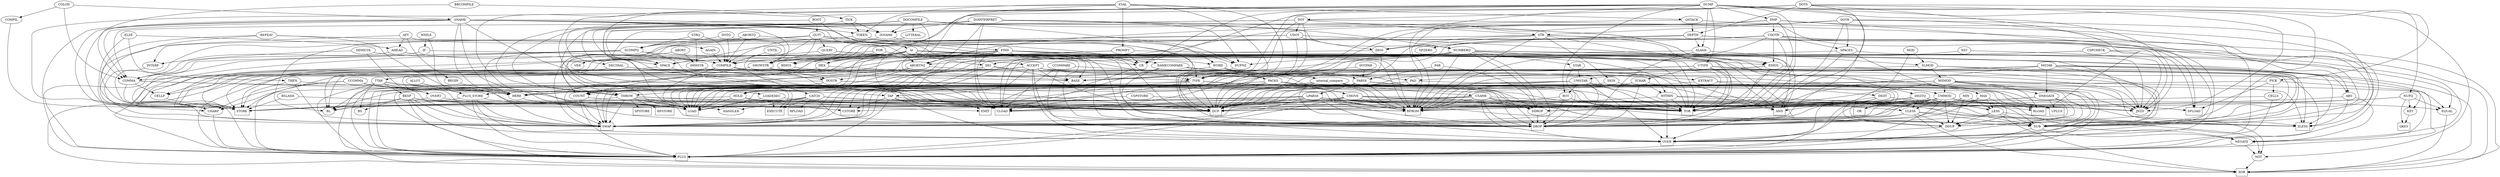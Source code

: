 strict digraph words {
"EXECUTE" [shape=box]
"STORE" [shape=box]
"CSTORE" [shape=box]
"LOAD" [shape=box]
"CLOAD" [shape=box]
"RFROM" [shape=box]
"TOR" [shape=box]
"RLOAD" [shape=box]
"SPLOAD" [shape=box]
"SPSTORE" [shape=box]
"RPLOAD" [shape=box]
"RPSTORE" [shape=box]
"DUP" [shape=box]
"OVER" [shape=box]
"SWAP" [shape=box]
"DROP" [shape=box]
"UPLUS" [shape=box]
"PLUS" [shape=box]
"XOR" [shape=box]
"AND" [shape=box]
"OR" [shape=box]
"ZLESS" [shape=box]
"EMIT" [shape=box]
"QKEY" [shape=box]
"TYPE" -> "CLOAD"
"UMSTAR" -> "DUP"
"SCOMPQ" -> "HERE"
"CATCH" -> "STORE"
"CSPCHECK" -> "SPLOAD"
"PLUS_STORE" -> "OVER"
"SCOMPQ" -> "PLUS"
"EXTRACT" -> "DIGIT"
"QSTACK" -> "DEPTH"
"HOLD" -> "LOAD"
"ACCEPT" -> "DROP"
"PROMPT" -> "SHOWSTR"
"THEN" -> "HERE"
"ROT" -> "RFROM"
"SEMICOL" -> "INTERP"
"ABS" -> "NEGATE"
"MAX" -> "DROP"
"DOTS" -> "TOR"
"DIGITQ" -> "LESS"
"BKSP" -> "SWAP"
"PROMPT" -> "CR"
"COMMA" -> "STORE"
"UMMOD" -> "PLUS"
"THEN" -> "STORE"
"AFT" -> "AHEAD"
"EDIGS" -> "LOAD"
"EVAL" -> "PROMPT"
"PACKS" -> "RFROM"
"DOTS" -> "DOT"
"DIG" -> "HOLD"
"THROW" -> "STORE"
"THEN" -> "SWAP"
"ULESS" -> "XOR"
"UTYPE" -> "DUP"
"NUMBERQ" -> "DUPNZ"
"CELLS" -> "PLUS"
"internal_compare" -> "DROP"
"SHOWSTR" -> "COUNT"
"DEPTH" -> "SPZERO"
"QUIT" -> "SHOWSTR"
"TICK" -> "TOKEN"
"COMPILE" -> "COMMA"
"EXTRACT" -> "UMMOD"
"TAP" -> "OVER"
"UMMOD" -> "TOR"
"UMMOD" -> "DDROP"
"ABORTNZ" -> "THROW"
"TCHAR" -> "WITHIN"
"SUB" -> "NEGATE"
"COMMA" -> "DUP"
"EVAL" -> "CLOAD"
"WORD" -> "HERE"
"internal_compare" -> "DUP"
"DOINTERPRET" -> "CLOAD"
"DNEGATE" -> "RFROM"
"COUNT" -> "CLOAD"
"AGAIN" -> "COMPILE"
"CSAME" -> "SUB"
"DOINTERPRET" -> "THROW"
"SNAME" -> "DROP"
"WITHIN" -> "RFROM"
"NAMECOMPARE" -> "OVER"
"NUMBERQ" -> "DIGITQ"
"NUFQ" -> "KEY"
"CSAME" -> "CHARP"
"SNAME" -> "LOAD"
"UMSTAR" -> "RFROM"
"WHILE" -> "IF"
"DNEGATE" -> "UPLUS"
"MSMOD" -> "DUP"
"TTAP" -> "SWAP"
"EVAL" -> "DUP"
"LPARSE" -> "DROP"
"STR" -> "TOR"
"HOLD" -> "SUB"
"QUIT" -> "COUNT"
"TYPE" -> "DROP"
"PARSE" -> "PLUS"
"MOD" -> "SLMOD"
"DNEGATE" -> "TOR"
"CSPSTORE" -> "SPLOAD"
"SLASH" -> "SWAP"
"CSAME" -> "JNZD"
"NUMBERQ" -> "STAR"
"SNAME" -> "DUP"
"DUMP" -> "TOR"
"STR" -> "ABS"
"LESS" -> "ZLESS"
"WHILE" -> "SWAP"
"LITTERAL" -> "COMPILE"
"FIND" -> "SWAP"
"STAR" -> "DROP"
"IF" -> "COMMA"
"AHEAD" -> "COMMA"
"THROW" -> "RPSTORE"
"DMP" -> "DUP"
"DOTPAR" -> "TYPE"
"HERE" -> "LOAD"
"UTYPE" -> "EMIT"
"ABORTQ" -> "SCOMPQ"
"ULESS" -> "DDUP"
"SLMOD" -> "OVER"
"internal_compare" -> "CHARP"
"DUMP" -> "DDUP"
"UDOT" -> "DIGS"
"UDOT" -> "SPACE"
"HOLD" -> "STORE"
"ISNAME" -> "LOAD"
"SNAME" -> "STORE"
"EDIGS" -> "DROP"
"UDOTR" -> "BDIGS"
"AFT" -> "SWAP"
"MSMOD" -> "RFROM"
"STR" -> "BDIGS"
"NEGATE" -> "PLUS"
"REPEAT" -> "STORE"
"NUFQ" -> "DUP"
"LPARSE" -> "BL"
"DOCOMPILE" -> "DUPNZ"
"SPACES" -> "JNZD"
"NEGATE" -> "NOT"
"SNAME" -> "COMMA"
"STR" -> "RFROM"
"MSTAR" -> "DNEGATE"
"MIN" -> "DDUP"
"SPACES" -> "MAX"
"DOCOMPILE" -> "LITTERAL"
"ROT" -> "TOR"
"LPARSE" -> "TOR"
"ABS" -> "ZLESS"
"CSPCHECK" -> "LOAD"
"CSPCHECK" -> "XOR"
"DEPTH" -> "SPLOAD"
"PACKS" -> "DUP"
"MIN" -> "SWAP"
"DOTR" -> "TOR"
"SPACE" -> "EMIT"
"ALLOT" -> "PLUS_STORE"
"DIGITQ" -> "DUP"
"LESS" -> "DDUP"
"DECIMAL" -> "STORE"
"LPARSE" -> "STORE"
"QUIT" -> "CATCH"
"SHOWSTR" -> "TYPE"
"BOOT" -> "DECIMAL"
"CATCH" -> "RPLOAD"
"FIND" -> "CELLP"
"CMOVE" -> "CLOAD"
"MSTAR" -> "DDUP"
"LPARSE" -> "CLOAD"
"ACCEPT" -> "TAP"
"DUMP" -> "UTYPE"
"ACCEPT" -> "BL"
"DOTR" -> "RFROM"
"COMPILE" -> "LOAD"
"ACCEPT" -> "TTAP"
"CATCH" -> "HANDLER"
"LPARSE" -> "SUB"
"ABS" -> "DUP"
"LPARSE" -> "JNZD"
"DIGITQ" -> "RFROM"
"QUERY" -> "ACCEPT"
"PICK" -> "LOAD"
"CMOVE" -> "DUP"
"DOCOMPILE" -> "EXECUTE"
"DOTS" -> "CR"
"BKSP" -> "BL"
"BEGIN" -> "HERE"
"CCOMMA" -> "CSTORE"
"BOOT" -> "hi"
"NUFQ" -> "EQUAL"
"COMPILE" -> "DUP"
"DMP" -> "UDOTR"
"PACKS" -> "CSTORE"
"CELLP" -> "PLUS"
"EDIGS" -> "OVER"
"WORD" -> "PARSE"
"hi" -> "TOR"
"DOTS" -> "PICK"
"SCOMPQ" -> "WORD"
"DIGIT" -> "OVER"
"SLMOD" -> "MSMOD"
"DOCOMPILE" -> "NUMBERQ"
"NUMBERQ" -> "OVER"
"LPARSE" -> "DUP"
"MSMOD" -> "SWAP"
"DOSTR" -> "PLUS"
"DIGS" -> "DUP"
"ACCEPT" -> "KEY"
"UMMOD" -> "ULESS"
"hi" -> "STORE"
"SLASH" -> "DROP"
"DOT" -> "SPACE"
"QUIT" -> "DUPNZ"
"NXT" -> "COMPILE"
"DIGS" -> "DIG"
"QUERY" -> "STORE"
"UMMOD" -> "SWAP"
"PACKS" -> "TOR"
"STR" -> "DIGS"
"WITHIN" -> "ULESS"
"DOT" -> "TYPE"
"UMMOD" -> "JNZD"
"DOCOMPILE" -> "COMMA"
"internal_compare" -> "TOR"
"DOTR" -> "SUB"
"FIND" -> "TOR"
"SIGN" -> "ZLESS"
"ELSE" -> "THEN"
"COUNT" -> "PLUS"
"LPARSE" -> "PLUS"
"THROW" -> "HANDLER"
"TTAP" -> "BL"
"BKSP" -> "SUB"
"COMMA" -> "CELLP"
"BOOT" -> "QUIT"
"EXTRACT" -> "SWAP"
"STAR" -> "UMSTAR"
"internal_compare" -> "COUNT"
"DIG" -> "EXTRACT"
"ABORTNZ" -> "DOSTR"
"DOTS" -> "DEPTH"
"CATCH" -> "EXECUTE"
"hi" -> "SHOWSTR"
"UTYPE" -> "TCHAR"
"CATCH" -> "SPLOAD"
"NUMBERQ" -> "DUP"
"NUMBERQ" -> "DROP"
"DMP" -> "JNZD"
"DMP" -> "OVER"
"DMP" -> "TOR"
"CMOVE" -> "RLOAD"
"MSMOD" -> "NEGATE"
"DUMP" -> "DMP"
"LPARSE" -> "LOAD"
"TYPE" -> "TOR"
"MAX" -> "LESS"
"EDIGS" -> "PAD"
"UDOTR" -> "TYPE"
"UMSTAR" -> "TOR"
"UDOTR" -> "OVER"
"PROMPT" -> "EQUAL"
"BKSP" -> "BS"
"NUMBERQ" -> "PLUS"
"EVAL" -> "LOADEXEC"
"PLUS_STORE" -> "LOAD"
"QUIT" -> "TYPE"
"FOR" -> "COMPILE"
"DIGITQ" -> "OVER"
"TTAP" -> "BKSP"
"TOKEN" -> "WORD"
"NUMBERQ" -> "RFROM"
"BRCOMPILE" -> "TICK"
"DUMP" -> "RFROM"
"DOTS" -> "SHOWSTR"
"CSAME" -> "DROP"
"IF" -> "COMPILE"
"internal_compare" -> "SUB"
"THROW" -> "DROP"
"DOSTR" -> "COUNT"
"DOTQ" -> "SHOWSTR"
"UDOT" -> "EDIGS"
"FIND" -> "PLUS"
"FIND" -> "RFROM"
"FIND" -> "DDUP"
"CSAME" -> "RFROM"
"LPARSE" -> "NOT"
"DOT" -> "UDOT"
"NUMBERQ" -> "EQUAL"
"PLUS_STORE" -> "SWAP"
"CSPSTORE" -> "STORE"
"DOT" -> "XOR"
"NUMBERQ" -> "TOR"
"WORD" -> "PACKS"
"ELSE" -> "AHEAD"
"WITHIN" -> "SUB"
"PLUS_STORE" -> "STORE"
"NUMBERQ" -> "LOAD"
"ABORTQ" -> "ABORTNZ"
"SNAME" -> "PLUS"
"MSTAR" -> "TOR"
"CMOVE" -> "DDROP"
"SIGN" -> "HOLD"
"STR" -> "DUP"
"DOTQ" -> "SCOMPQ"
"COMPILE" -> "RFROM"
"CSAME" -> "CLOAD"
"UNTIL" -> "COMPILE"
"UDOT" -> "TYPE"
"TICK" -> "ISNAME"
"KEY" -> "QKEY"
"UDOTR" -> "EDIGS"
"UTYPE" -> "JNZD"
"UDOTR" -> "SPACES"
"CCOMMA" -> "CHARP"
"PACKS" -> "PLUS"
"NUMBERQ" -> "COUNT"
"TYPE" -> "EMIT"
"ABORT" -> "THROW"
"TYPE" -> "JNZD"
"hi" -> "BDIGS"
"DOT" -> "LOAD"
"PARSE" -> "SUB"
"DOSTR" -> "TOR"
"DUMP" -> "JNZD"
"hi" -> "HEX"
"ULESS" -> "ZLESS"
"CHARP" -> "PLUS"
"DOCOMPILE" -> "ISNAME"
"STRQ" -> "IMMSTR"
"UTYPE" -> "TOR"
"NUMBERQ" -> "CLOAD"
"DOCOMPILE" -> "AND"
"SLASH" -> "SLMOD"
"PROMPT" -> "LOAD"
"DOSTR" -> "RFROM"
"DUMP" -> "ROT"
"DIGIT" -> "PLUS"
"UMSTAR" -> "JNZD"
"NAMECOMPARE" -> "CLOAD"
"PARSE" -> "TOR"
"DNEGATE" -> "NOT"
"UDOTR" -> "RFROM"
"DUMP" -> "HEX"
"UMMOD" -> "OR"
"CMOVE" -> "PLUS"
"TCHAR" -> "BL"
"UMMOD" -> "UPLUS"
"DOTS" -> "JNZD"
"PARSE" -> "LOAD"
"MSMOD" -> "TOR"
"MSMOD" -> "ZLESS"
"QUIT" -> "STORE"
"SCOMPQ" -> "CLOAD"
"CMOVE" -> "TOR"
"PICK" -> "SPLOAD"
"DUMP" -> "LOAD"
"PARSE" -> "LPARSE"
"SUB" -> "PLUS"
"CATCH" -> "DROP"
"DEPTH" -> "SWAP"
"UMMOD" -> "DDUP"
"MSTAR" -> "ABS"
"COMPILE" -> "CELLP"
"CSAME" -> "TOR"
"ACCEPT" -> "WITHIN"
"SNAME" -> "CLOAD"
"PAR" -> "PARSE"
"SEMICOL" -> "OVERT"
"MSMOD" -> "RLOAD"
"SNAME" -> "HERE"
"MSTAR" -> "UMSTAR"
"TCHAR" -> "DROP"
"BKSP" -> "EMIT"
"BKSP" -> "OVER"
"PICK" -> "PLUS"
"DOINTERPRET" -> "DUPNZ"
"QUERY" -> "DROP"
"CCOMMA" -> "HERE"
"UDOTR" -> "DIGS"
"QUIT" -> "QUERY"
"TTAP" -> "XOR"
"PLUS_STORE" -> "PLUS"
"TAP" -> "DUP"
"COMPIL" -> "STORE"
"LPARSE" -> "OVER"
"hi" -> "CR"
"LOADEXEC" -> "EXECUTE"
"PARSE" -> "PLUS_STORE"
"SHOWSTR" -> "DOSTR"
"DUMP" -> "BASE"
"SNAME" -> "SHOWSTR"
"CMOVE" -> "CSTORE"
"CCOMPARE" -> "internal_compare"
"BKSP" -> "XOR"
"DOINTERPRET" -> "ISNAME"
"REPEAT" -> "HERE"
"DEPTH" -> "SLASH"
"DOSTR" -> "SWAP"
"NUFQ" -> "DDROP"
"COUNT" -> "SWAP"
"BKSP" -> "TOR"
"TTAP" -> "DUP"
"ULESS" -> "DROP"
"DUMP" -> "NOT"
"CCOMMA" -> "DUP"
"UMMOD" -> "NEGATE"
"DEPTH" -> "SUB"
"STRQ" -> "SCOMPQ"
"DECIMAL" -> "BASE"
"SEMICOL" -> "COMPILE"
"NUMBERQ" -> "SWAP"
"ELSE" -> "SWAP"
"FOR" -> "HERE"
"CSAME" -> "DUP"
"hi" -> "DIG"
"ACCEPT" -> "DUP"
"INTERP" -> "STORE"
"COMPILE" -> "TOR"
"MOD" -> "DROP"
"PICK" -> "CELLS"
"BDIGS" -> "PAD"
"DDROP" -> "DROP"
"CMOVE" -> "RFROM"
"MSTAR" -> "RFROM"
"COLON" -> "SNAME"
"OVERT" -> "STORE"
"BDIGS" -> "STORE"
"DDUP" -> "OVER"
"AFT" -> "BEGIN"
"DOSTR" -> "RLOAD"
"ACCEPT" -> "OVER"
"DUMP" -> "SLASH"
"CSAME" -> "DDROP"
"DOT" -> "BASE"
"UMSTAR" -> "OVER"
"COLON" -> "COMPIL"
"TTAP" -> "DROP"
"hi" -> "TYPE"
"PARSE" -> "RFROM"
"LPARSE" -> "RFROM"
"UMSTAR" -> "ROT"
"PACKS" -> "SWAP"
"DOINTERPRET" -> "ABORTNZ"
"hi" -> "VER"
"TTAP" -> "TAP"
"DOTPAR" -> "PARSE"
"ACCEPT" -> "XOR"
"NUMBERQ" -> "BASE"
"CATCH" -> "RFROM"
"LESS" -> "DROP"
"NUFQ" -> "QKEY"
"EQUAL" -> "XOR"
"PAD" -> "HERE"
"ACCEPT" -> "DDUP"
"QSTACK" -> "ABORTNZ"
"DUMP" -> "CR"
"DUMP" -> "SPACE"
"MSTAR" -> "XOR"
"NUMBERQ" -> "HEX"
"UMMOD" -> "RFROM"
"BSLASH" -> "STORE"
"DOINTERPRET" -> "AND"
"ABORTQ" -> "COMPILE"
"DIGITQ" -> "TOR"
"MSMOD" -> "DNEGATE"
"DOT" -> "STR"
"UMMOD" -> "DUP"
"DIGITQ" -> "SUB"
"SLMOD" -> "ZLESS"
"FOR" -> "TOR"
"DOCOMPILE" -> "CLOAD"
"NOT" -> "XOR"
"COLON" -> "COMMA"
"PACKS" -> "CMOVE"
"SNAME" -> "CHARP"
"UMSTAR" -> "DROP"
"TAP" -> "CSTORE"
"IMMSTR" -> "DOSTR"
"LPARSE" -> "SWAP"
"AHEAD" -> "COMPILE"
"DOTR" -> "OVER"
"PAD" -> "PLUS"
"LOADEXEC" -> "LOAD"
"BKSP" -> "RFROM"
"FIND" -> "CLOAD"
"HOLD" -> "CSTORE"
"DIGITQ" -> "OR"
"THROW" -> "TOR"
"TOKEN" -> "BL"
"internal_compare" -> "SWAP"
"FIND" -> "LOAD"
"hi" -> "BASE"
"CATCH" -> "TOR"
"DUMP" -> "DROP"
"FIND" -> "AND"
"OVERT" -> "LOAD"
"DMP" -> "SPACE"
"BSLASH" -> "LOAD"
"STR" -> "SIGN"
"MSMOD" -> "PLUS"
"CCOMPARE" -> "CLOAD"
"NUMBERQ" -> "NEGATE"
"DOTR" -> "TYPE"
"NUMBERQ" -> "DDROP"
"DOTR" -> "STR"
"EDIGS" -> "SUB"
"hi" -> "LOAD"
"HOLD" -> "DUP"
"SPACES" -> "TOR"
"CSPCHECK" -> "ABORTNZ"
"DIGIT" -> "LESS"
"ROT" -> "SWAP"
"UMMOD" -> "DROP"
"TICK" -> "THROW"
"NAMECOMPARE" -> "internal_compare"
"ABORTNZ" -> "DROP"
"NUMBERQ" -> "JNZD"
"SPACES" -> "SPACE"
"internal_compare" -> "DDROP"
"EVAL" -> "QSTACK"
"DOTS" -> "RLOAD"
"THROW" -> "SWAP"
"UDOTR" -> "TOR"
"DMP" -> "CLOAD"
"ISNAME" -> "FIND"
"NXT" -> "JNZD"
"EVAL" -> "DROP"
"MSMOD" -> "UMMOD"
"LOADEXEC" -> "DUP"
"MAX" -> "SWAP"
"QSTACK" -> "ZLESS"
"DIG" -> "LOAD"
"MSTAR" -> "SWAP"
"WITHIN" -> "OVER"
"DOTR" -> "SPACES"
"TAP" -> "EMIT"
"PACKS" -> "DDUP"
"DOTQ" -> "COMPILE"
"FIND" -> "CHARP"
"CCOMPARE" -> "OVER"
"THROW" -> "LOAD"
"NUMBERQ" -> "SUB"
"UMMOD" -> "RLOAD"
"DIGITQ" -> "ULESS"
"ABORT" -> "IMMSTR"
"DNEGATE" -> "PLUS"
"COUNT" -> "DUP"
"MIN" -> "DROP"
"DMP" -> "PLUS"
"UTYPE" -> "PLUS"
"ULESS" -> "SWAP"
"NAMECOMPARE" -> "AND"
"WITHIN" -> "TOR"
"CMOVE" -> "JNZD"
"TCHAR" -> "AND"
"DOINTERPRET" -> "NUMBERQ"
"QUIT" -> "CR"
"ULESS" -> "SUB"
"LPARSE" -> "ZLESS"
"REPEAT" -> "SWAP"
"DOCOMPILE" -> "THROW"
"QUIT" -> "INTERP"
"TAP" -> "PLUS"
"hi" -> "RFROM"
"FIND" -> "NAMECOMPARE"
"DUPNZ" -> "DUP"
"THROW" -> "RFROM"
"internal_compare" -> "RFROM"
"FIND" -> "DUP"
"DUMP" -> "NUFQ"
"LESS" -> "XOR"
"SNAME" -> "ISNAME"
"MIN" -> "LESS"
"FIND" -> "DROP"
"EVAL" -> "TOKEN"
"CSAME" -> "OVER"
"UTYPE" -> "DROP"
"DIG" -> "BASE"
"ACCEPT" -> "PLUS"
"CATCH" -> "LOAD"
"UMSTAR" -> "SWAP"
"THROW" -> "SPSTORE"
"STRQ" -> "COMPILE"
"CR" -> "EMIT"
"ACCEPT" -> "SUB"
"UDOT" -> "BDIGS"
"DIGIT" -> "AND"
"NUMBERQ" -> "RLOAD"
"HEX" -> "BASE"
"SCOMPQ" -> "STORE"
"REPEAT" -> "AGAIN"
"COMMA" -> "HERE"
"hi" -> "HOLD"
"LPARSE" -> "EQUAL"
"PAR" -> "DDROP"
"LESS" -> "SUB"
"NUMBERQ" -> "STORE"
"MAX" -> "DDUP"
"UMSTAR" -> "PLUS"
"SLMOD" -> "SWAP"
"SPACE" -> "BL"
"UMSTAR" -> "UPLUS"
"TYPE" -> "DUP"
"UTYPE" -> "CLOAD"
"MSTAR" -> "ZLESS"
"CELLS" -> "DUP"
"STR" -> "EDIGS"
"AFT" -> "DROP"
"DOINTERPRET" -> "EXECUTE"
"TCHAR" -> "DUP"
"HEX" -> "STORE"
"internal_compare" -> "CSAME"
"UDOTR" -> "SUB"
"TYPE" -> "PLUS"
"BRCOMPILE" -> "COMMA"
"SNAME" -> "TOKEN"
"DUMP" -> "STORE"
"SCOMPQ" -> "CHARP"
"TTAP" -> "BS"
"hi" -> "EDIGS"
"CCOMMA" -> "STORE"
}
